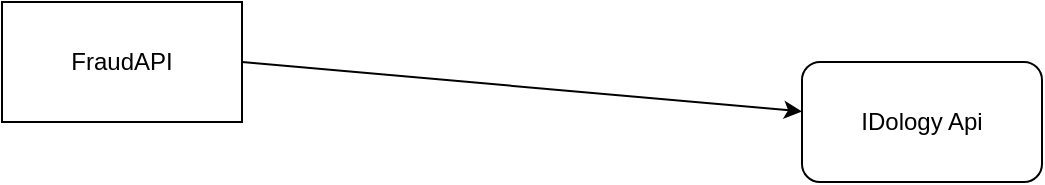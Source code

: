 <mxfile version="20.5.3" type="github">
  <diagram id="-pcG-jz9nyOJaBEfYR3d" name="Page-1">
    <mxGraphModel dx="868" dy="450" grid="1" gridSize="10" guides="1" tooltips="1" connect="1" arrows="1" fold="1" page="1" pageScale="1" pageWidth="850" pageHeight="1100" math="0" shadow="0">
      <root>
        <mxCell id="0" />
        <mxCell id="1" parent="0" />
        <mxCell id="hIugXaNikR5vp4GkvQ3V-3" value="IDology Api" style="rounded=1;whiteSpace=wrap;html=1;" parent="1" vertex="1">
          <mxGeometry x="530" y="110" width="120" height="60" as="geometry" />
        </mxCell>
        <mxCell id="hIugXaNikR5vp4GkvQ3V-4" value="FraudAPI" style="rounded=0;whiteSpace=wrap;html=1;" parent="1" vertex="1">
          <mxGeometry x="130" y="80" width="120" height="60" as="geometry" />
        </mxCell>
        <mxCell id="hIugXaNikR5vp4GkvQ3V-5" value="" style="endArrow=classic;html=1;rounded=0;exitX=1;exitY=0.5;exitDx=0;exitDy=0;" parent="1" source="hIugXaNikR5vp4GkvQ3V-4" target="hIugXaNikR5vp4GkvQ3V-3" edge="1">
          <mxGeometry width="50" height="50" relative="1" as="geometry">
            <mxPoint x="400" y="210" as="sourcePoint" />
            <mxPoint x="450" y="160" as="targetPoint" />
          </mxGeometry>
        </mxCell>
      </root>
    </mxGraphModel>
  </diagram>
</mxfile>
